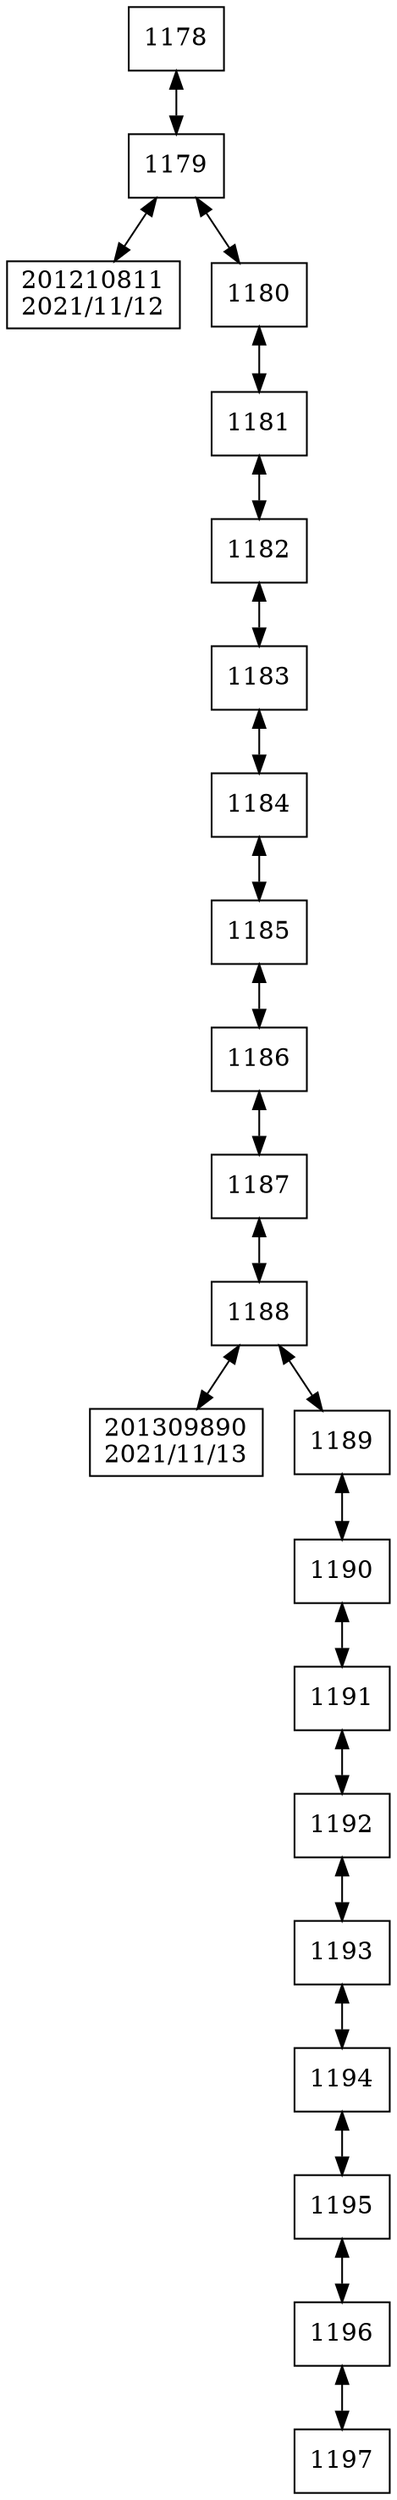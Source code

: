digraph G{
 rankdir = TB; 
node [shape=box]; 
compound=true; 
"1178"[label="1178"];
"1179"[label="1179"];
"201210811"[label="201210811
2021/11/12"];
"1180"[label="1180"];
"1181"[label="1181"];
"1182"[label="1182"];
"1183"[label="1183"];
"1184"[label="1184"];
"1185"[label="1185"];
"1186"[label="1186"];
"1187"[label="1187"];
"1188"[label="1188"];
"201309890"[label="201309890
2021/11/13"];
"1189"[label="1189"];
"1190"[label="1190"];
"1191"[label="1191"];
"1192"[label="1192"];
"1193"[label="1193"];
"1194"[label="1194"];
"1195"[label="1195"];
"1196"[label="1196"];
"1197"[label="1197"];
"1178" -> "1179"[dir="both"];
"1179" -> "201210811"[dir="both"];
"1179" -> "1180"[dir="both"];
"1180" -> "1181"[dir="both"];
"1181" -> "1182"[dir="both"];
"1182" -> "1183"[dir="both"];
"1183" -> "1184"[dir="both"];
"1184" -> "1185"[dir="both"];
"1185" -> "1186"[dir="both"];
"1186" -> "1187"[dir="both"];
"1187" -> "1188"[dir="both"];
"1188" -> "201309890"[dir="both"];
"1188" -> "1189"[dir="both"];
"1189" -> "1190"[dir="both"];
"1190" -> "1191"[dir="both"];
"1191" -> "1192"[dir="both"];
"1192" -> "1193"[dir="both"];
"1193" -> "1194"[dir="both"];
"1194" -> "1195"[dir="both"];
"1195" -> "1196"[dir="both"];
"1196" -> "1197"[dir="both"];

}

